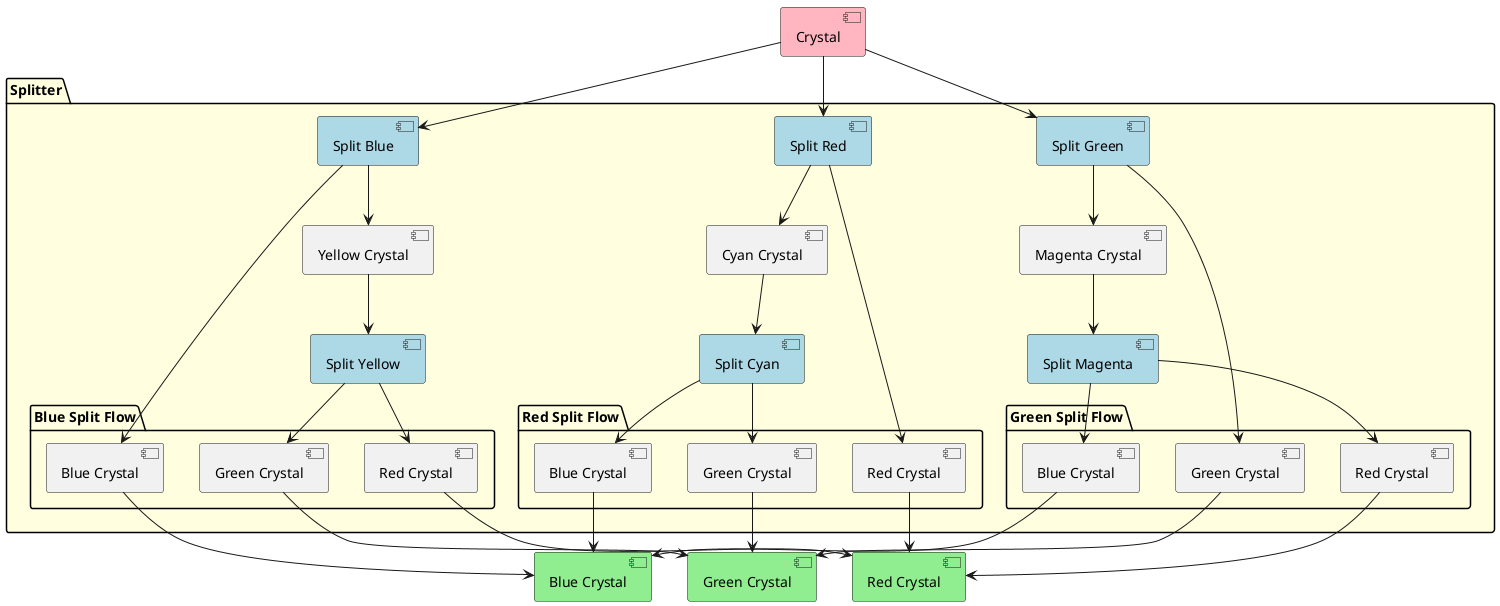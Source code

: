 @startuml

hide methods
hide fields
hide circle

[Crystal] as C #lightpink

package Splitter #lightyellow {
[Split Green] as SG #lightblue
[Split Red] as SR #lightblue
[Split Blue] as SB #lightblue
}

package Splitter  #lightyellow {
[Split Magenta] as SM #lightblue
[Split Yellow] as SY #lightblue
[Split Cyan] as SC #lightblue
[Magenta Crystal] as MC
[Yellow Crystal] as YC
[Cyan Crystal] as CC

package "Green Split Flow" {
[Red Crystal] as RC1
[Green Crystal] as GC1
[Blue Crystal] as BC1
}
package "Red Split Flow" {
[Red Crystal] as RC2
[Green Crystal] as GC2
[Blue Crystal] as BC2

}
package "Blue Split Flow" {
[Red Crystal] as RC3
[Green Crystal] as GC3
[Blue Crystal] as BC3
}
}

[Red Crystal] as RC #lightgreen
[Green Crystal] as GC #lightgreen
[Blue Crystal] as BC #lightgreen


C --> SG
SG --> GC1
SG --> MC

C --> SR
SR --> RC2
SR --> CC

C --> SB
SB --> BC3
SB --> YC

YC --> SY
SY --> RC3
SY --> GC3

CC --> SC
SC --> GC2
SC --> BC2

MC --> SM
SM --> BC1
SM --> RC1

RC1 --> RC
RC2 --> RC
RC3 --> RC

GC1 --> GC
GC2 --> GC
GC3 --> GC

BC1 --> BC
BC2 --> BC
BC3 --> BC

@enduml